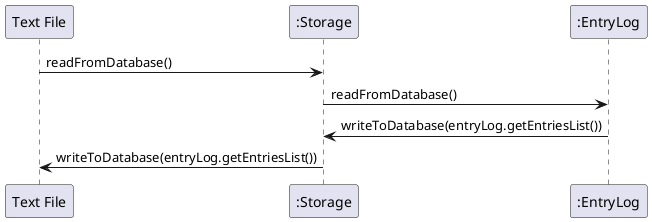 @startuml
'https://plantuml.com/sequence-diagram

participant "Text File" as Text
participant ":Storage" as Storage
participant ":EntryLog" as EntryLog

Text -> Storage: readFromDatabase()
Storage -> EntryLog: readFromDatabase()
EntryLog -> Storage: writeToDatabase(entryLog.getEntriesList())
Text <- Storage: writeToDatabase(entryLog.getEntriesList())

@enduml